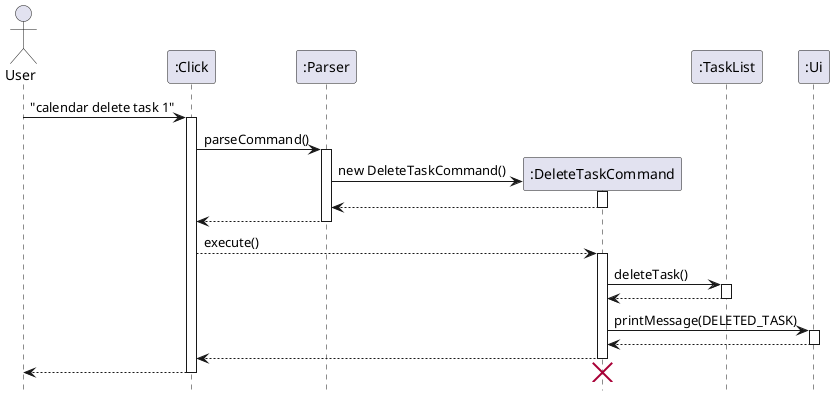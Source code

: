 @startuml
hide footbox
Actor User
User -> ":Click" : "calendar delete task 1"
participant ":Click"
activate ":Click"
":Click" -> ":Parser" : parseCommand()
participant ":Parser"
activate ":Parser"
create ":DeleteTaskCommand"
":Parser" -> ":DeleteTaskCommand" : new DeleteTaskCommand()
activate ":DeleteTaskCommand"
return
deactivate ":DeleteTaskCommand"
":Parser" --> ":Click"
deactivate ":Parser"
":Click" --> ":DeleteTaskCommand" : execute()
activate ":DeleteTaskCommand"
participant ":TaskList"
":DeleteTaskCommand" -> ":TaskList" : deleteTask()
activate ":TaskList"
return
participant ":Ui"
":DeleteTaskCommand" -> ":Ui" : printMessage(DELETED_TASK)
activate ":Ui"
return
":DeleteTaskCommand" --> ":Click"
deactivate ":DeleteTaskCommand"
":Click" --> User
deactivate ":Click"
deactivate ":DeleteTaskCommand"
destroy ":DeleteTaskCommand"
@enduml